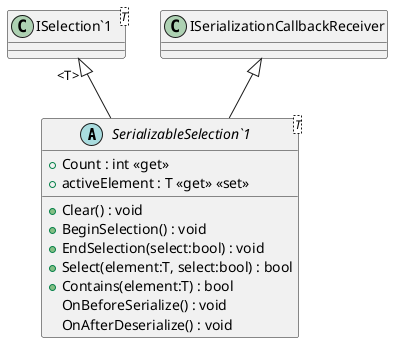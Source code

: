 @startuml
abstract class "SerializableSelection`1"<T> {
    + Count : int <<get>>
    + activeElement : T <<get>> <<set>>
    + Clear() : void
    + BeginSelection() : void
    + EndSelection(select:bool) : void
    + Select(element:T, select:bool) : bool
    + Contains(element:T) : bool
    OnBeforeSerialize() : void
    OnAfterDeserialize() : void
}
class "ISelection`1"<T> {
}
"ISelection`1" "<T>" <|-- "SerializableSelection`1"
ISerializationCallbackReceiver <|-- "SerializableSelection`1"
@enduml
